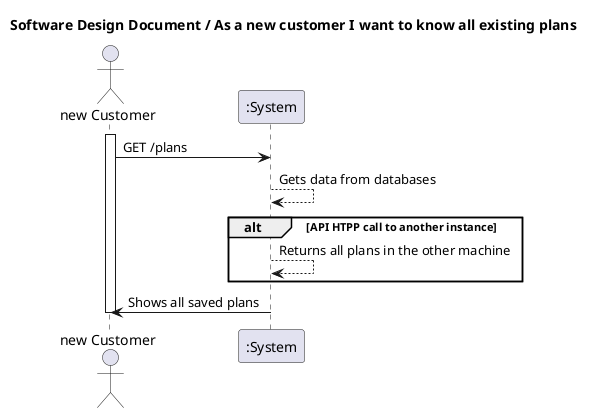 @startuml
'https://plantuml.com/sequence-diagram
actor "new Customer" as MD
title  Software Design Document / As a new customer I want to know all existing plans

activate MD
MD -> ":System" : GET /plans
":System" --> ":System" : Gets data from databases
alt API HTPP call to another instance
":System"-->":System":Returns all plans in the other machine
end
":System" -> MD: Shows all saved plans

deactivate MD
@enduml